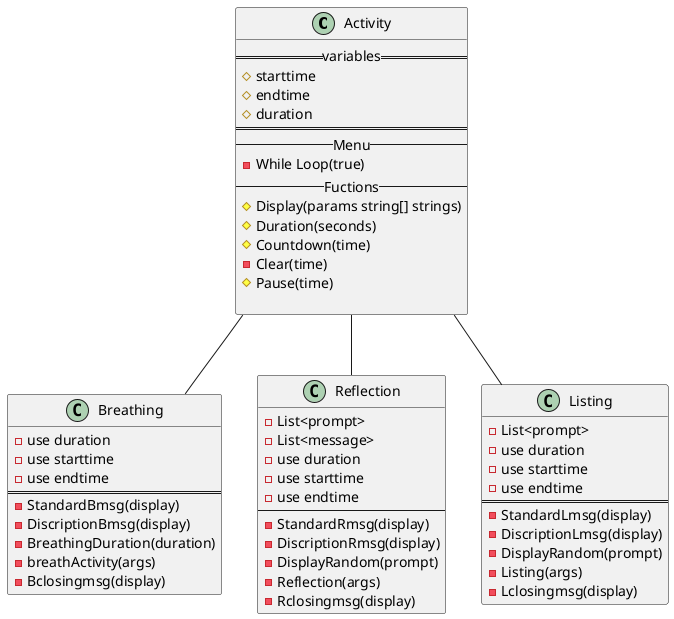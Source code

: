 @startuml
class "Activity" as Activity
class "Breathing" as Breathing
class "Reflection" as Reflection
class "Listing" as Listing


Activity -- "Breathing"

Activity -- "Reflection"

Activity -- "Listing"

class Activity {
  == variables ==
  # starttime
  # endtime
  # duration
  ==
  -- Menu --
  - While Loop(true)
  -- Fuctions --
  # Display(params string[] strings)
  # Duration(seconds)
  # Countdown(time)
  - Clear(time)
  # Pause(time)

}

class Breathing { 
- use duration
- use starttime
- use endtime
==
- StandardBmsg(display)
- DiscriptionBmsg(display)
- BreathingDuration(duration)
- breathActivity(args)
- Bclosingmsg(display)
}

class Reflection {
- List<prompt>
- List<message>
- use duration
- use starttime
- use endtime
--
- StandardRmsg(display)
- DiscriptionRmsg(display)
- DisplayRandom(prompt)
- Reflection(args)
- Rclosingmsg(display)
}

class Listing {
- List<prompt>
- use duration
- use starttime
- use endtime
==
- StandardLmsg(display)
- DiscriptionLmsg(display)
- DisplayRandom(prompt)
- Listing(args)
- Lclosingmsg(display)
}

@enduml